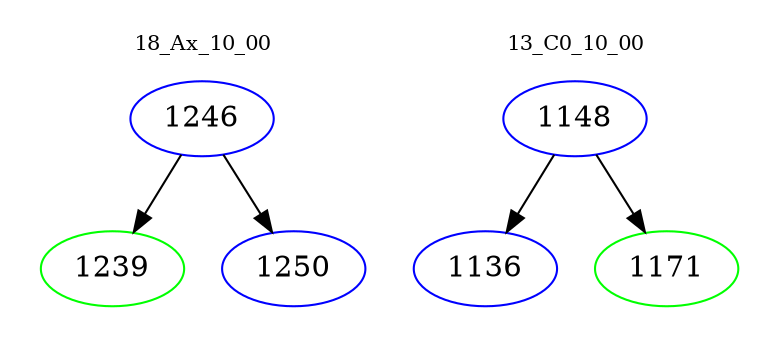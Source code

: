 digraph{
subgraph cluster_0 {
color = white
label = "18_Ax_10_00";
fontsize=10;
T0_1246 [label="1246", color="blue"]
T0_1246 -> T0_1239 [color="black"]
T0_1239 [label="1239", color="green"]
T0_1246 -> T0_1250 [color="black"]
T0_1250 [label="1250", color="blue"]
}
subgraph cluster_1 {
color = white
label = "13_C0_10_00";
fontsize=10;
T1_1148 [label="1148", color="blue"]
T1_1148 -> T1_1136 [color="black"]
T1_1136 [label="1136", color="blue"]
T1_1148 -> T1_1171 [color="black"]
T1_1171 [label="1171", color="green"]
}
}
